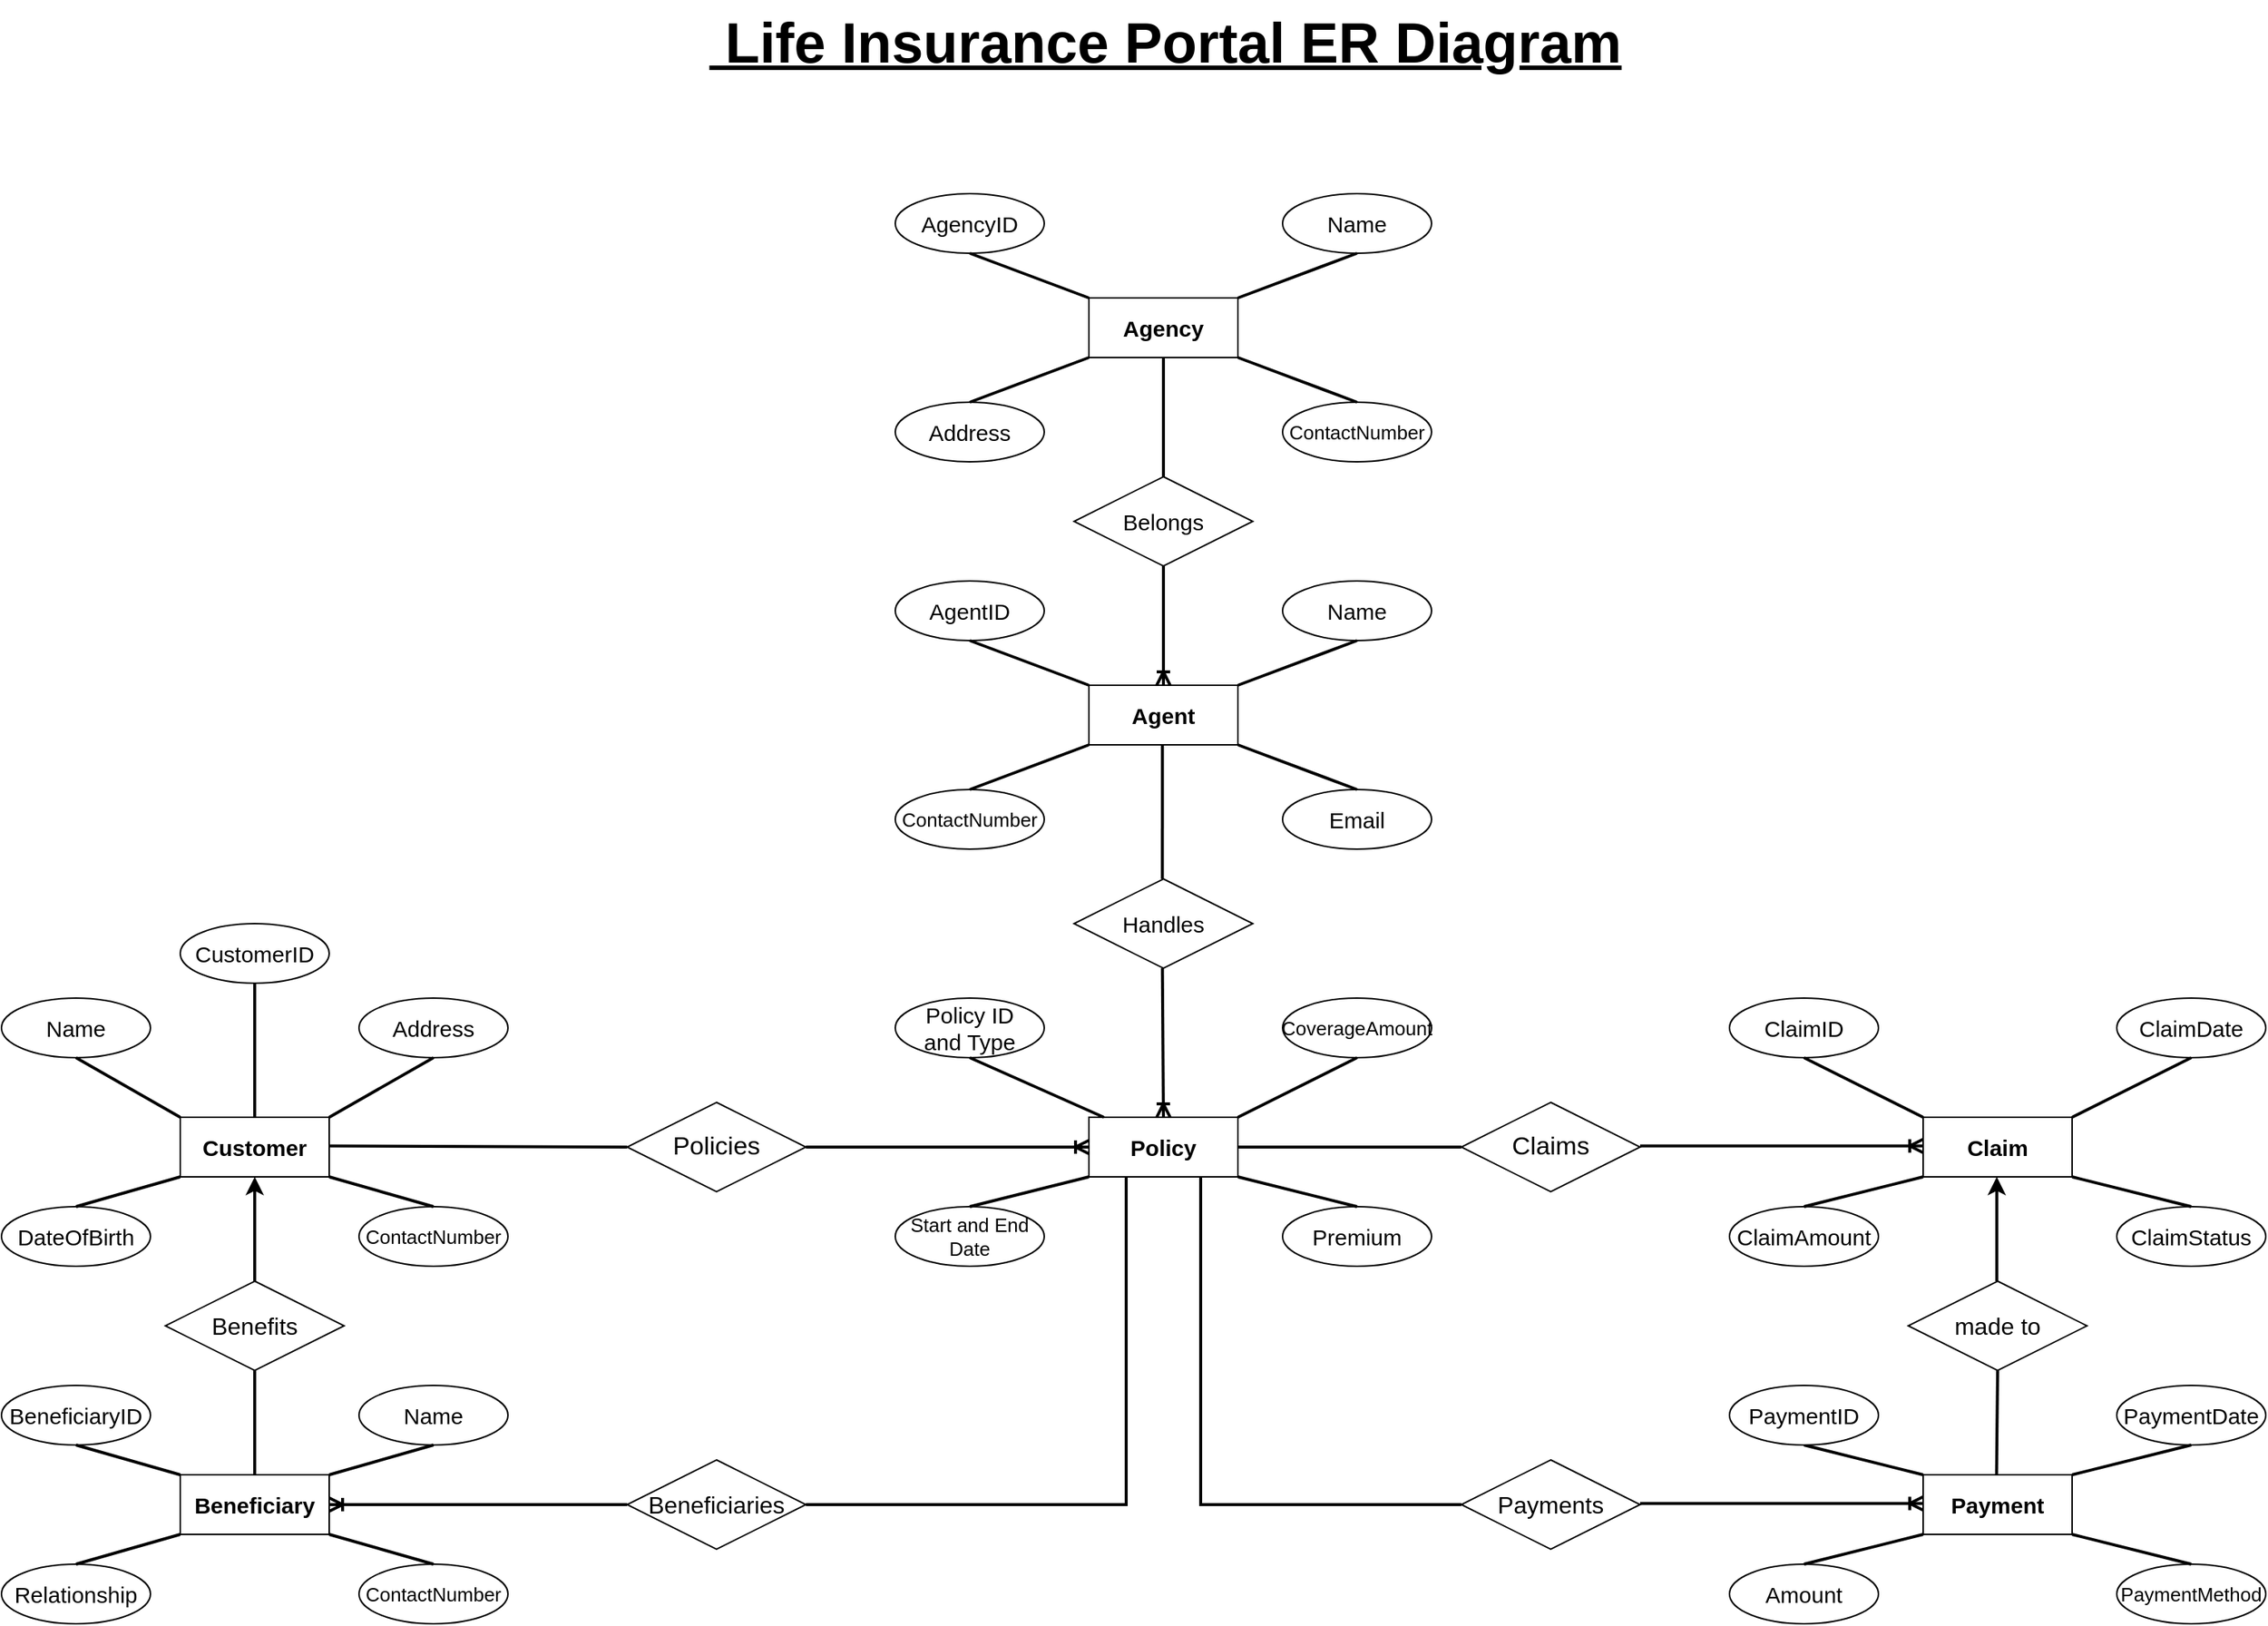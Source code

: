 <mxfile version="24.7.4">
  <diagram name="Page-1" id="i2vvhqJjZCUoiRzR79xu">
    <mxGraphModel dx="6077" dy="3779" grid="1" gridSize="10" guides="1" tooltips="1" connect="1" arrows="1" fold="1" page="1" pageScale="1" pageWidth="827" pageHeight="1169" math="0" shadow="0">
      <root>
        <mxCell id="0" />
        <mxCell id="1" parent="0" />
        <mxCell id="PzpZkbXFRJIuLRkjivUc-1" value="&lt;b&gt;&lt;font style=&quot;font-size: 15px;&quot;&gt;Customer&lt;/font&gt;&lt;/b&gt;" style="whiteSpace=wrap;html=1;align=center;" parent="1" vertex="1">
          <mxGeometry x="-20" y="120" width="100" height="40" as="geometry" />
        </mxCell>
        <mxCell id="PzpZkbXFRJIuLRkjivUc-2" value="&lt;b&gt;&lt;font style=&quot;font-size: 15px;&quot;&gt;Beneficiary&lt;/font&gt;&lt;/b&gt;" style="whiteSpace=wrap;html=1;align=center;" parent="1" vertex="1">
          <mxGeometry x="-20" y="360" width="100" height="40" as="geometry" />
        </mxCell>
        <mxCell id="PzpZkbXFRJIuLRkjivUc-3" value="&lt;b&gt;&lt;font style=&quot;font-size: 15px;&quot;&gt;Claim&lt;/font&gt;&lt;/b&gt;" style="whiteSpace=wrap;html=1;align=center;" parent="1" vertex="1">
          <mxGeometry x="1150" y="120" width="100" height="40" as="geometry" />
        </mxCell>
        <mxCell id="PzpZkbXFRJIuLRkjivUc-4" value="&lt;b&gt;&lt;font style=&quot;font-size: 15px;&quot;&gt;Payment&lt;/font&gt;&lt;/b&gt;" style="whiteSpace=wrap;html=1;align=center;" parent="1" vertex="1">
          <mxGeometry x="1150" y="360" width="100" height="40" as="geometry" />
        </mxCell>
        <mxCell id="PzpZkbXFRJIuLRkjivUc-5" value="&lt;b&gt;&lt;font style=&quot;font-size: 15px;&quot;&gt;Policy&lt;/font&gt;&lt;/b&gt;" style="whiteSpace=wrap;html=1;align=center;" parent="1" vertex="1">
          <mxGeometry x="590" y="120" width="100" height="40" as="geometry" />
        </mxCell>
        <mxCell id="PzpZkbXFRJIuLRkjivUc-12" value="&lt;font style=&quot;font-size: 15px;&quot;&gt;DateOfBirth&lt;/font&gt;" style="ellipse;whiteSpace=wrap;html=1;align=center;" parent="1" vertex="1">
          <mxGeometry x="-140" y="180" width="100" height="40" as="geometry" />
        </mxCell>
        <mxCell id="PzpZkbXFRJIuLRkjivUc-14" value="&lt;font style=&quot;font-size: 15px;&quot;&gt;Address&lt;/font&gt;" style="ellipse;whiteSpace=wrap;html=1;align=center;" parent="1" vertex="1">
          <mxGeometry x="100" y="40" width="100" height="40" as="geometry" />
        </mxCell>
        <mxCell id="PzpZkbXFRJIuLRkjivUc-15" value="&lt;font style=&quot;font-size: 15px;&quot;&gt;Name&lt;/font&gt;" style="ellipse;whiteSpace=wrap;html=1;align=center;" parent="1" vertex="1">
          <mxGeometry x="-140" y="40" width="100" height="40" as="geometry" />
        </mxCell>
        <mxCell id="PzpZkbXFRJIuLRkjivUc-16" value="&lt;font style=&quot;font-size: 15px;&quot;&gt;CustomerID&lt;/font&gt;" style="ellipse;whiteSpace=wrap;html=1;align=center;" parent="1" vertex="1">
          <mxGeometry x="-20" y="-10" width="100" height="40" as="geometry" />
        </mxCell>
        <mxCell id="PzpZkbXFRJIuLRkjivUc-17" value="&lt;font style=&quot;font-size: 13px;&quot;&gt;ContactNumber&lt;/font&gt;" style="ellipse;whiteSpace=wrap;html=1;align=center;" parent="1" vertex="1">
          <mxGeometry x="100" y="180" width="100" height="40" as="geometry" />
        </mxCell>
        <mxCell id="PzpZkbXFRJIuLRkjivUc-18" value="" style="endArrow=none;html=1;rounded=0;entryX=0.5;entryY=0;entryDx=0;entryDy=0;exitX=0.5;exitY=1;exitDx=0;exitDy=0;strokeWidth=2;" parent="1" source="PzpZkbXFRJIuLRkjivUc-16" target="PzpZkbXFRJIuLRkjivUc-1" edge="1">
          <mxGeometry relative="1" as="geometry">
            <mxPoint x="190" y="40" as="sourcePoint" />
            <mxPoint x="320" y="100" as="targetPoint" />
          </mxGeometry>
        </mxCell>
        <mxCell id="PzpZkbXFRJIuLRkjivUc-19" value="" style="endArrow=none;html=1;rounded=0;exitX=0;exitY=0;exitDx=0;exitDy=0;entryX=0.5;entryY=1;entryDx=0;entryDy=0;strokeWidth=2;" parent="1" source="PzpZkbXFRJIuLRkjivUc-1" target="PzpZkbXFRJIuLRkjivUc-15" edge="1">
          <mxGeometry relative="1" as="geometry">
            <mxPoint x="100" y="100" as="sourcePoint" />
            <mxPoint x="100" y="220" as="targetPoint" />
          </mxGeometry>
        </mxCell>
        <mxCell id="PzpZkbXFRJIuLRkjivUc-20" value="" style="endArrow=none;html=1;rounded=0;exitX=0.5;exitY=1;exitDx=0;exitDy=0;entryX=1;entryY=0;entryDx=0;entryDy=0;strokeWidth=2;" parent="1" source="PzpZkbXFRJIuLRkjivUc-14" target="PzpZkbXFRJIuLRkjivUc-1" edge="1">
          <mxGeometry relative="1" as="geometry">
            <mxPoint x="150" y="130" as="sourcePoint" />
            <mxPoint x="100" y="90" as="targetPoint" />
          </mxGeometry>
        </mxCell>
        <mxCell id="PzpZkbXFRJIuLRkjivUc-21" value="" style="endArrow=none;html=1;rounded=0;exitX=0.5;exitY=0;exitDx=0;exitDy=0;entryX=1;entryY=1;entryDx=0;entryDy=0;strokeWidth=2;" parent="1" source="PzpZkbXFRJIuLRkjivUc-17" target="PzpZkbXFRJIuLRkjivUc-1" edge="1">
          <mxGeometry relative="1" as="geometry">
            <mxPoint x="300" y="90" as="sourcePoint" />
            <mxPoint x="250" y="130" as="targetPoint" />
          </mxGeometry>
        </mxCell>
        <mxCell id="PzpZkbXFRJIuLRkjivUc-22" value="" style="endArrow=none;html=1;rounded=0;exitX=0;exitY=1;exitDx=0;exitDy=0;entryX=0.5;entryY=0;entryDx=0;entryDy=0;strokeWidth=2;" parent="1" source="PzpZkbXFRJIuLRkjivUc-1" target="PzpZkbXFRJIuLRkjivUc-12" edge="1">
          <mxGeometry relative="1" as="geometry">
            <mxPoint x="300" y="190" as="sourcePoint" />
            <mxPoint x="250" y="170" as="targetPoint" />
          </mxGeometry>
        </mxCell>
        <mxCell id="PzpZkbXFRJIuLRkjivUc-23" value="&lt;font style=&quot;font-size: 15px;&quot;&gt;Policy ID&lt;/font&gt;&lt;div&gt;&lt;font style=&quot;font-size: 15px;&quot;&gt;and Type&lt;/font&gt;&lt;/div&gt;" style="ellipse;whiteSpace=wrap;html=1;align=center;" parent="1" vertex="1">
          <mxGeometry x="460" y="40" width="100" height="40" as="geometry" />
        </mxCell>
        <mxCell id="PzpZkbXFRJIuLRkjivUc-24" value="&lt;font style=&quot;font-size: 13px;&quot;&gt;Start and End Date&lt;/font&gt;" style="ellipse;whiteSpace=wrap;html=1;align=center;" parent="1" vertex="1">
          <mxGeometry x="460" y="180" width="100" height="40" as="geometry" />
        </mxCell>
        <mxCell id="PzpZkbXFRJIuLRkjivUc-26" value="&lt;font style=&quot;font-size: 15px;&quot;&gt;Premium&lt;/font&gt;" style="ellipse;whiteSpace=wrap;html=1;align=center;" parent="1" vertex="1">
          <mxGeometry x="720" y="180" width="100" height="40" as="geometry" />
        </mxCell>
        <mxCell id="PzpZkbXFRJIuLRkjivUc-27" value="&lt;font style=&quot;font-size: 13px;&quot;&gt;CoverageAmount&lt;/font&gt;" style="ellipse;whiteSpace=wrap;html=1;align=center;" parent="1" vertex="1">
          <mxGeometry x="720" y="40" width="100" height="40" as="geometry" />
        </mxCell>
        <mxCell id="PzpZkbXFRJIuLRkjivUc-29" value="" style="endArrow=none;html=1;rounded=0;exitX=0.5;exitY=1;exitDx=0;exitDy=0;entryX=1;entryY=0;entryDx=0;entryDy=0;strokeWidth=2;" parent="1" source="PzpZkbXFRJIuLRkjivUc-27" target="PzpZkbXFRJIuLRkjivUc-5" edge="1">
          <mxGeometry relative="1" as="geometry">
            <mxPoint x="750" y="80" as="sourcePoint" />
            <mxPoint x="700" y="120" as="targetPoint" />
          </mxGeometry>
        </mxCell>
        <mxCell id="PzpZkbXFRJIuLRkjivUc-30" value="" style="endArrow=none;html=1;rounded=0;exitX=0;exitY=0;exitDx=0;exitDy=0;entryX=0.5;entryY=1;entryDx=0;entryDy=0;strokeWidth=2;" parent="1" target="PzpZkbXFRJIuLRkjivUc-23" edge="1">
          <mxGeometry relative="1" as="geometry">
            <mxPoint x="600" y="120" as="sourcePoint" />
            <mxPoint x="550" y="80" as="targetPoint" />
          </mxGeometry>
        </mxCell>
        <mxCell id="PzpZkbXFRJIuLRkjivUc-31" value="" style="endArrow=none;html=1;rounded=0;exitX=0.5;exitY=0;exitDx=0;exitDy=0;entryX=1;entryY=1;entryDx=0;entryDy=0;strokeWidth=2;" parent="1" source="PzpZkbXFRJIuLRkjivUc-26" target="PzpZkbXFRJIuLRkjivUc-5" edge="1">
          <mxGeometry relative="1" as="geometry">
            <mxPoint x="750" y="180" as="sourcePoint" />
            <mxPoint x="700" y="160" as="targetPoint" />
          </mxGeometry>
        </mxCell>
        <mxCell id="PzpZkbXFRJIuLRkjivUc-32" value="" style="endArrow=none;html=1;rounded=0;exitX=0;exitY=1;exitDx=0;exitDy=0;entryX=0.5;entryY=0;entryDx=0;entryDy=0;strokeWidth=2;" parent="1" source="PzpZkbXFRJIuLRkjivUc-5" target="PzpZkbXFRJIuLRkjivUc-24" edge="1">
          <mxGeometry relative="1" as="geometry">
            <mxPoint x="460" y="160" as="sourcePoint" />
            <mxPoint x="410" y="180" as="targetPoint" />
          </mxGeometry>
        </mxCell>
        <mxCell id="PzpZkbXFRJIuLRkjivUc-33" value="&lt;font style=&quot;font-size: 13px;&quot;&gt;ContactNumber&lt;/font&gt;" style="ellipse;whiteSpace=wrap;html=1;align=center;" parent="1" vertex="1">
          <mxGeometry x="100" y="420" width="100" height="40" as="geometry" />
        </mxCell>
        <mxCell id="PzpZkbXFRJIuLRkjivUc-34" value="&lt;font style=&quot;font-size: 15px;&quot;&gt;Relationship&lt;/font&gt;" style="ellipse;whiteSpace=wrap;html=1;align=center;" parent="1" vertex="1">
          <mxGeometry x="-140" y="420" width="100" height="40" as="geometry" />
        </mxCell>
        <mxCell id="PzpZkbXFRJIuLRkjivUc-35" value="&lt;font style=&quot;font-size: 15px;&quot;&gt;Name&lt;/font&gt;" style="ellipse;whiteSpace=wrap;html=1;align=center;" parent="1" vertex="1">
          <mxGeometry x="100" y="300" width="100" height="40" as="geometry" />
        </mxCell>
        <mxCell id="PzpZkbXFRJIuLRkjivUc-36" value="&lt;font style=&quot;font-size: 15px;&quot;&gt;BeneficiaryID&lt;/font&gt;" style="ellipse;whiteSpace=wrap;html=1;align=center;" parent="1" vertex="1">
          <mxGeometry x="-140" y="300" width="100" height="40" as="geometry" />
        </mxCell>
        <mxCell id="PzpZkbXFRJIuLRkjivUc-39" value="" style="endArrow=none;html=1;rounded=0;exitX=0.5;exitY=0;exitDx=0;exitDy=0;entryX=1;entryY=1;entryDx=0;entryDy=0;strokeWidth=2;" parent="1" source="PzpZkbXFRJIuLRkjivUc-33" target="PzpZkbXFRJIuLRkjivUc-2" edge="1">
          <mxGeometry relative="1" as="geometry">
            <mxPoint x="330" y="380" as="sourcePoint" />
            <mxPoint x="490" y="380" as="targetPoint" />
          </mxGeometry>
        </mxCell>
        <mxCell id="PzpZkbXFRJIuLRkjivUc-40" value="" style="endArrow=none;html=1;rounded=0;exitX=0;exitY=0;exitDx=0;exitDy=0;entryX=0.5;entryY=1;entryDx=0;entryDy=0;strokeWidth=2;" parent="1" source="PzpZkbXFRJIuLRkjivUc-2" target="PzpZkbXFRJIuLRkjivUc-36" edge="1">
          <mxGeometry relative="1" as="geometry">
            <mxPoint x="140" y="360" as="sourcePoint" />
            <mxPoint x="90" y="340" as="targetPoint" />
          </mxGeometry>
        </mxCell>
        <mxCell id="PzpZkbXFRJIuLRkjivUc-41" value="" style="endArrow=none;html=1;rounded=0;exitX=0.5;exitY=0;exitDx=0;exitDy=0;entryX=0;entryY=1;entryDx=0;entryDy=0;strokeWidth=2;" parent="1" source="PzpZkbXFRJIuLRkjivUc-34" target="PzpZkbXFRJIuLRkjivUc-2" edge="1">
          <mxGeometry relative="1" as="geometry">
            <mxPoint x="150" y="370" as="sourcePoint" />
            <mxPoint x="100" y="350" as="targetPoint" />
          </mxGeometry>
        </mxCell>
        <mxCell id="PzpZkbXFRJIuLRkjivUc-44" value="&lt;font style=&quot;font-size: 15px;&quot;&gt;PaymentDate&lt;/font&gt;" style="ellipse;whiteSpace=wrap;html=1;align=center;" parent="1" vertex="1">
          <mxGeometry x="1280" y="300" width="100" height="40" as="geometry" />
        </mxCell>
        <mxCell id="PzpZkbXFRJIuLRkjivUc-45" value="&lt;font style=&quot;font-size: 13px;&quot;&gt;PaymentMethod&lt;/font&gt;" style="ellipse;whiteSpace=wrap;html=1;align=center;" parent="1" vertex="1">
          <mxGeometry x="1280" y="420" width="100" height="40" as="geometry" />
        </mxCell>
        <mxCell id="PzpZkbXFRJIuLRkjivUc-46" value="&lt;font style=&quot;font-size: 15px;&quot;&gt;Amount&lt;/font&gt;" style="ellipse;whiteSpace=wrap;html=1;align=center;" parent="1" vertex="1">
          <mxGeometry x="1020" y="420" width="100" height="40" as="geometry" />
        </mxCell>
        <mxCell id="PzpZkbXFRJIuLRkjivUc-48" value="" style="endArrow=none;html=1;rounded=0;exitX=0.5;exitY=0;exitDx=0;exitDy=0;entryX=0.5;entryY=1;entryDx=0;entryDy=0;strokeWidth=2;" parent="1" target="PzpZkbXFRJIuLRkjivUc-43" edge="1">
          <mxGeometry relative="1" as="geometry">
            <mxPoint x="1150" y="360" as="sourcePoint" />
            <mxPoint x="1100" y="340" as="targetPoint" />
          </mxGeometry>
        </mxCell>
        <mxCell id="PzpZkbXFRJIuLRkjivUc-49" value="" style="endArrow=none;html=1;rounded=0;exitX=0.5;exitY=1;exitDx=0;exitDy=0;entryX=1;entryY=0;entryDx=0;entryDy=0;strokeWidth=2;" parent="1" source="PzpZkbXFRJIuLRkjivUc-44" target="PzpZkbXFRJIuLRkjivUc-4" edge="1">
          <mxGeometry relative="1" as="geometry">
            <mxPoint x="1050" y="340" as="sourcePoint" />
            <mxPoint x="1000" y="360" as="targetPoint" />
          </mxGeometry>
        </mxCell>
        <mxCell id="PzpZkbXFRJIuLRkjivUc-50" value="" style="endArrow=none;html=1;rounded=0;exitX=0.5;exitY=0;exitDx=0;exitDy=0;entryX=0;entryY=1;entryDx=0;entryDy=0;strokeWidth=2;" parent="1" source="PzpZkbXFRJIuLRkjivUc-46" edge="1">
          <mxGeometry relative="1" as="geometry">
            <mxPoint x="1100" y="420" as="sourcePoint" />
            <mxPoint x="1150" y="400" as="targetPoint" />
          </mxGeometry>
        </mxCell>
        <mxCell id="PzpZkbXFRJIuLRkjivUc-51" value="" style="endArrow=none;html=1;rounded=0;exitX=0.5;exitY=0;exitDx=0;exitDy=0;entryX=1;entryY=1;entryDx=0;entryDy=0;strokeWidth=2;" parent="1" source="PzpZkbXFRJIuLRkjivUc-45" target="PzpZkbXFRJIuLRkjivUc-4" edge="1">
          <mxGeometry relative="1" as="geometry">
            <mxPoint x="1040" y="420" as="sourcePoint" />
            <mxPoint x="990" y="400" as="targetPoint" />
          </mxGeometry>
        </mxCell>
        <mxCell id="PzpZkbXFRJIuLRkjivUc-52" value="&lt;font style=&quot;font-size: 15px;&quot;&gt;ClaimStatus&lt;/font&gt;" style="ellipse;whiteSpace=wrap;html=1;align=center;" parent="1" vertex="1">
          <mxGeometry x="1280" y="180" width="100" height="40" as="geometry" />
        </mxCell>
        <mxCell id="PzpZkbXFRJIuLRkjivUc-53" value="&lt;font style=&quot;font-size: 15px;&quot;&gt;ClaimDate&lt;/font&gt;" style="ellipse;whiteSpace=wrap;html=1;align=center;" parent="1" vertex="1">
          <mxGeometry x="1280" y="40" width="100" height="40" as="geometry" />
        </mxCell>
        <mxCell id="PzpZkbXFRJIuLRkjivUc-54" value="&lt;font style=&quot;font-size: 15px;&quot;&gt;ClaimID&lt;/font&gt;" style="ellipse;whiteSpace=wrap;html=1;align=center;" parent="1" vertex="1">
          <mxGeometry x="1020" y="40" width="100" height="40" as="geometry" />
        </mxCell>
        <mxCell id="PzpZkbXFRJIuLRkjivUc-55" value="&lt;font style=&quot;font-size: 15px;&quot;&gt;ClaimAmount&lt;/font&gt;" style="ellipse;whiteSpace=wrap;html=1;align=center;" parent="1" vertex="1">
          <mxGeometry x="1020" y="180" width="100" height="40" as="geometry" />
        </mxCell>
        <mxCell id="PzpZkbXFRJIuLRkjivUc-56" value="" style="endArrow=none;html=1;rounded=0;exitX=0.5;exitY=1;exitDx=0;exitDy=0;entryX=0;entryY=0;entryDx=0;entryDy=0;strokeWidth=2;" parent="1" source="PzpZkbXFRJIuLRkjivUc-54" target="PzpZkbXFRJIuLRkjivUc-3" edge="1">
          <mxGeometry relative="1" as="geometry">
            <mxPoint x="580" y="250" as="sourcePoint" />
            <mxPoint x="740" y="250" as="targetPoint" />
          </mxGeometry>
        </mxCell>
        <mxCell id="PzpZkbXFRJIuLRkjivUc-57" value="" style="endArrow=none;html=1;rounded=0;exitX=1;exitY=1;exitDx=0;exitDy=0;entryX=0.5;entryY=0;entryDx=0;entryDy=0;strokeWidth=2;" parent="1" source="PzpZkbXFRJIuLRkjivUc-3" target="PzpZkbXFRJIuLRkjivUc-52" edge="1">
          <mxGeometry relative="1" as="geometry">
            <mxPoint x="929.41" y="160" as="sourcePoint" />
            <mxPoint x="929.41" y="210" as="targetPoint" />
          </mxGeometry>
        </mxCell>
        <mxCell id="PzpZkbXFRJIuLRkjivUc-59" value="" style="endArrow=none;html=1;rounded=0;exitX=0;exitY=1;exitDx=0;exitDy=0;entryX=0.5;entryY=0;entryDx=0;entryDy=0;strokeWidth=2;" parent="1" source="PzpZkbXFRJIuLRkjivUc-3" target="PzpZkbXFRJIuLRkjivUc-55" edge="1">
          <mxGeometry relative="1" as="geometry">
            <mxPoint x="880" y="178.82" as="sourcePoint" />
            <mxPoint x="820" y="160" as="targetPoint" />
          </mxGeometry>
        </mxCell>
        <mxCell id="PzpZkbXFRJIuLRkjivUc-61" value="" style="endArrow=none;html=1;rounded=0;exitX=1;exitY=0;exitDx=0;exitDy=0;entryX=0.5;entryY=1;entryDx=0;entryDy=0;strokeWidth=2;" parent="1" source="PzpZkbXFRJIuLRkjivUc-3" target="PzpZkbXFRJIuLRkjivUc-53" edge="1">
          <mxGeometry relative="1" as="geometry">
            <mxPoint x="840" y="90" as="sourcePoint" />
            <mxPoint x="890" y="130" as="targetPoint" />
          </mxGeometry>
        </mxCell>
        <mxCell id="PzpZkbXFRJIuLRkjivUc-43" value="&lt;font style=&quot;font-size: 15px;&quot;&gt;PaymentID&lt;/font&gt;" style="ellipse;whiteSpace=wrap;html=1;align=center;" parent="1" vertex="1">
          <mxGeometry x="1020" y="300" width="100" height="40" as="geometry" />
        </mxCell>
        <mxCell id="paCQI4WSBI5UCTUzfNTr-1" value="&lt;font style=&quot;font-size: 17px;&quot;&gt;Policies&lt;/font&gt;" style="shape=rhombus;perimeter=rhombusPerimeter;whiteSpace=wrap;html=1;align=center;" parent="1" vertex="1">
          <mxGeometry x="280" y="110" width="120" height="60" as="geometry" />
        </mxCell>
        <mxCell id="paCQI4WSBI5UCTUzfNTr-2" value="&lt;font style=&quot;font-size: 16px;&quot;&gt;Beneficiaries&lt;/font&gt;" style="shape=rhombus;perimeter=rhombusPerimeter;whiteSpace=wrap;html=1;align=center;" parent="1" vertex="1">
          <mxGeometry x="280" y="350" width="120" height="60" as="geometry" />
        </mxCell>
        <mxCell id="paCQI4WSBI5UCTUzfNTr-3" value="&lt;font style=&quot;font-size: 17px;&quot;&gt;Claims&lt;/font&gt;" style="shape=rhombus;perimeter=rhombusPerimeter;whiteSpace=wrap;html=1;align=center;" parent="1" vertex="1">
          <mxGeometry x="840" y="110" width="120" height="60" as="geometry" />
        </mxCell>
        <mxCell id="paCQI4WSBI5UCTUzfNTr-4" value="&lt;font style=&quot;font-size: 16px;&quot;&gt;Payments&lt;/font&gt;" style="shape=rhombus;perimeter=rhombusPerimeter;whiteSpace=wrap;html=1;align=center;" parent="1" vertex="1">
          <mxGeometry x="840" y="350" width="120" height="60" as="geometry" />
        </mxCell>
        <mxCell id="UJ-ozXt2P8fQ9vtdZRnm-1" value="" style="endArrow=none;html=1;rounded=0;exitX=1;exitY=0;exitDx=0;exitDy=0;entryX=0.5;entryY=1;entryDx=0;entryDy=0;strokeWidth=2;" parent="1" source="PzpZkbXFRJIuLRkjivUc-2" target="PzpZkbXFRJIuLRkjivUc-35" edge="1">
          <mxGeometry relative="1" as="geometry">
            <mxPoint x="-10" y="370" as="sourcePoint" />
            <mxPoint x="-80" y="350" as="targetPoint" />
          </mxGeometry>
        </mxCell>
        <mxCell id="UJ-ozXt2P8fQ9vtdZRnm-2" value="" style="edgeStyle=entityRelationEdgeStyle;fontSize=12;html=1;endArrow=ERoneToMany;rounded=0;exitX=1;exitY=0.5;exitDx=0;exitDy=0;entryX=0;entryY=0.5;entryDx=0;entryDy=0;strokeWidth=2;" parent="1" source="paCQI4WSBI5UCTUzfNTr-1" target="PzpZkbXFRJIuLRkjivUc-5" edge="1">
          <mxGeometry width="100" height="100" relative="1" as="geometry">
            <mxPoint x="460" y="310" as="sourcePoint" />
            <mxPoint x="560" y="210" as="targetPoint" />
          </mxGeometry>
        </mxCell>
        <mxCell id="UJ-ozXt2P8fQ9vtdZRnm-3" value="" style="edgeStyle=entityRelationEdgeStyle;fontSize=12;html=1;endArrow=ERoneToMany;rounded=0;exitX=0;exitY=0.5;exitDx=0;exitDy=0;entryX=1;entryY=0.5;entryDx=0;entryDy=0;strokeWidth=2;" parent="1" source="paCQI4WSBI5UCTUzfNTr-2" target="PzpZkbXFRJIuLRkjivUc-2" edge="1">
          <mxGeometry width="100" height="100" relative="1" as="geometry">
            <mxPoint x="240" y="490" as="sourcePoint" />
            <mxPoint x="430" y="490" as="targetPoint" />
          </mxGeometry>
        </mxCell>
        <mxCell id="UJ-ozXt2P8fQ9vtdZRnm-4" value="" style="edgeStyle=entityRelationEdgeStyle;fontSize=12;html=1;endArrow=ERoneToMany;rounded=0;exitX=1;exitY=0.5;exitDx=0;exitDy=0;entryX=0;entryY=0.5;entryDx=0;entryDy=0;strokeWidth=2;" parent="1" edge="1">
          <mxGeometry width="100" height="100" relative="1" as="geometry">
            <mxPoint x="960" y="379.29" as="sourcePoint" />
            <mxPoint x="1150" y="379.29" as="targetPoint" />
          </mxGeometry>
        </mxCell>
        <mxCell id="UJ-ozXt2P8fQ9vtdZRnm-5" value="" style="edgeStyle=entityRelationEdgeStyle;fontSize=12;html=1;endArrow=ERoneToMany;rounded=0;exitX=1;exitY=0.5;exitDx=0;exitDy=0;entryX=0;entryY=0.5;entryDx=0;entryDy=0;strokeWidth=2;" parent="1" edge="1">
          <mxGeometry width="100" height="100" relative="1" as="geometry">
            <mxPoint x="960" y="139.29" as="sourcePoint" />
            <mxPoint x="1150" y="139.29" as="targetPoint" />
          </mxGeometry>
        </mxCell>
        <mxCell id="UJ-ozXt2P8fQ9vtdZRnm-6" value="" style="endArrow=none;html=1;rounded=0;entryX=0;entryY=0.5;entryDx=0;entryDy=0;strokeWidth=2;" parent="1" target="paCQI4WSBI5UCTUzfNTr-1" edge="1">
          <mxGeometry relative="1" as="geometry">
            <mxPoint x="80" y="139.29" as="sourcePoint" />
            <mxPoint x="240" y="139.29" as="targetPoint" />
          </mxGeometry>
        </mxCell>
        <mxCell id="UJ-ozXt2P8fQ9vtdZRnm-7" value="" style="endArrow=none;html=1;rounded=0;entryX=0;entryY=0.5;entryDx=0;entryDy=0;strokeWidth=2;" parent="1" target="paCQI4WSBI5UCTUzfNTr-3" edge="1">
          <mxGeometry relative="1" as="geometry">
            <mxPoint x="690" y="140" as="sourcePoint" />
            <mxPoint x="880" y="140" as="targetPoint" />
          </mxGeometry>
        </mxCell>
        <mxCell id="UJ-ozXt2P8fQ9vtdZRnm-9" value="" style="endArrow=none;html=1;rounded=0;exitX=0.5;exitY=1;exitDx=0;exitDy=0;entryX=0.5;entryY=0;entryDx=0;entryDy=0;strokeWidth=2;" parent="1" source="UJ-ozXt2P8fQ9vtdZRnm-15" edge="1">
          <mxGeometry relative="1" as="geometry">
            <mxPoint x="1199.29" y="160" as="sourcePoint" />
            <mxPoint x="1199.29" y="360" as="targetPoint" />
          </mxGeometry>
        </mxCell>
        <mxCell id="UJ-ozXt2P8fQ9vtdZRnm-10" value="" style="endArrow=none;html=1;rounded=0;exitX=1;exitY=0.5;exitDx=0;exitDy=0;entryX=0.25;entryY=1;entryDx=0;entryDy=0;strokeWidth=2;" parent="1" source="paCQI4WSBI5UCTUzfNTr-2" target="PzpZkbXFRJIuLRkjivUc-5" edge="1">
          <mxGeometry relative="1" as="geometry">
            <mxPoint x="550" y="250" as="sourcePoint" />
            <mxPoint x="710" y="250" as="targetPoint" />
            <Array as="points">
              <mxPoint x="615" y="380" />
            </Array>
          </mxGeometry>
        </mxCell>
        <mxCell id="UJ-ozXt2P8fQ9vtdZRnm-11" value="" style="endArrow=none;html=1;rounded=0;exitX=0;exitY=0.5;exitDx=0;exitDy=0;entryX=0.75;entryY=1;entryDx=0;entryDy=0;strokeWidth=2;" parent="1" source="paCQI4WSBI5UCTUzfNTr-4" target="PzpZkbXFRJIuLRkjivUc-5" edge="1">
          <mxGeometry relative="1" as="geometry">
            <mxPoint x="440" y="410" as="sourcePoint" />
            <mxPoint x="655" y="190" as="targetPoint" />
            <Array as="points">
              <mxPoint x="665" y="380" />
            </Array>
          </mxGeometry>
        </mxCell>
        <mxCell id="UJ-ozXt2P8fQ9vtdZRnm-12" value="&lt;font style=&quot;font-size: 16px;&quot;&gt;Benefits&lt;/font&gt;" style="shape=rhombus;perimeter=rhombusPerimeter;whiteSpace=wrap;html=1;align=center;" parent="1" vertex="1">
          <mxGeometry x="-30" y="230" width="120" height="60" as="geometry" />
        </mxCell>
        <mxCell id="UJ-ozXt2P8fQ9vtdZRnm-13" value="" style="endArrow=classic;html=1;rounded=0;entryX=0.5;entryY=1;entryDx=0;entryDy=0;exitX=0.5;exitY=0;exitDx=0;exitDy=0;strokeWidth=2;" parent="1" source="UJ-ozXt2P8fQ9vtdZRnm-12" target="PzpZkbXFRJIuLRkjivUc-1" edge="1">
          <mxGeometry width="50" height="50" relative="1" as="geometry">
            <mxPoint x="370" y="330" as="sourcePoint" />
            <mxPoint x="420" y="280" as="targetPoint" />
          </mxGeometry>
        </mxCell>
        <mxCell id="UJ-ozXt2P8fQ9vtdZRnm-14" value="" style="endArrow=none;html=1;rounded=0;entryX=0.5;entryY=1;entryDx=0;entryDy=0;exitX=0.5;exitY=0;exitDx=0;exitDy=0;strokeWidth=2;" parent="1" source="PzpZkbXFRJIuLRkjivUc-2" target="UJ-ozXt2P8fQ9vtdZRnm-12" edge="1">
          <mxGeometry relative="1" as="geometry">
            <mxPoint x="320" y="310" as="sourcePoint" />
            <mxPoint x="480" y="310" as="targetPoint" />
          </mxGeometry>
        </mxCell>
        <mxCell id="UJ-ozXt2P8fQ9vtdZRnm-15" value="&lt;span style=&quot;font-size: 16px;&quot;&gt;made to&lt;/span&gt;" style="shape=rhombus;perimeter=rhombusPerimeter;whiteSpace=wrap;html=1;align=center;" parent="1" vertex="1">
          <mxGeometry x="1140" y="230" width="120" height="60" as="geometry" />
        </mxCell>
        <mxCell id="UJ-ozXt2P8fQ9vtdZRnm-17" value="" style="endArrow=classic;html=1;rounded=0;entryX=0.5;entryY=1;entryDx=0;entryDy=0;exitX=0.5;exitY=0;exitDx=0;exitDy=0;strokeWidth=2;" parent="1" edge="1">
          <mxGeometry width="50" height="50" relative="1" as="geometry">
            <mxPoint x="1199.44" y="230" as="sourcePoint" />
            <mxPoint x="1199.44" y="160" as="targetPoint" />
          </mxGeometry>
        </mxCell>
        <mxCell id="UJ-ozXt2P8fQ9vtdZRnm-18" value="&lt;font style=&quot;font-size: 15px;&quot;&gt;&lt;b&gt;Agency&lt;/b&gt;&lt;/font&gt;" style="whiteSpace=wrap;html=1;align=center;" parent="1" vertex="1">
          <mxGeometry x="590" y="-430" width="100" height="40" as="geometry" />
        </mxCell>
        <mxCell id="UJ-ozXt2P8fQ9vtdZRnm-21" value="&lt;font style=&quot;font-size: 15px;&quot;&gt;Name&lt;/font&gt;" style="ellipse;whiteSpace=wrap;html=1;align=center;" parent="1" vertex="1">
          <mxGeometry x="720" y="-500" width="100" height="40" as="geometry" />
        </mxCell>
        <mxCell id="UJ-ozXt2P8fQ9vtdZRnm-22" value="&lt;font style=&quot;font-size: 15px;&quot;&gt;AgencyID&lt;/font&gt;" style="ellipse;whiteSpace=wrap;html=1;align=center;" parent="1" vertex="1">
          <mxGeometry x="460" y="-500" width="100" height="40" as="geometry" />
        </mxCell>
        <mxCell id="UJ-ozXt2P8fQ9vtdZRnm-23" value="&lt;font style=&quot;font-size: 15px;&quot;&gt;Address&lt;/font&gt;" style="ellipse;whiteSpace=wrap;html=1;align=center;" parent="1" vertex="1">
          <mxGeometry x="460" y="-360" width="100" height="40" as="geometry" />
        </mxCell>
        <mxCell id="UJ-ozXt2P8fQ9vtdZRnm-24" value="&lt;font style=&quot;font-size: 13px;&quot;&gt;ContactNumber&lt;/font&gt;" style="ellipse;whiteSpace=wrap;html=1;align=center;" parent="1" vertex="1">
          <mxGeometry x="720" y="-360" width="100" height="40" as="geometry" />
        </mxCell>
        <mxCell id="UJ-ozXt2P8fQ9vtdZRnm-25" value="&lt;span style=&quot;font-size: 15px;&quot;&gt;&lt;b&gt;Agent&lt;/b&gt;&lt;/span&gt;" style="whiteSpace=wrap;html=1;align=center;" parent="1" vertex="1">
          <mxGeometry x="590" y="-170" width="100" height="40" as="geometry" />
        </mxCell>
        <mxCell id="UJ-ozXt2P8fQ9vtdZRnm-26" value="&lt;font style=&quot;font-size: 15px;&quot;&gt;Name&lt;/font&gt;" style="ellipse;whiteSpace=wrap;html=1;align=center;" parent="1" vertex="1">
          <mxGeometry x="720" y="-240" width="100" height="40" as="geometry" />
        </mxCell>
        <mxCell id="UJ-ozXt2P8fQ9vtdZRnm-27" value="&lt;font style=&quot;font-size: 15px;&quot;&gt;AgentID&lt;/font&gt;" style="ellipse;whiteSpace=wrap;html=1;align=center;" parent="1" vertex="1">
          <mxGeometry x="460" y="-240" width="100" height="40" as="geometry" />
        </mxCell>
        <mxCell id="UJ-ozXt2P8fQ9vtdZRnm-28" value="&lt;font style=&quot;font-size: 13px;&quot;&gt;ContactNumber&lt;/font&gt;" style="ellipse;whiteSpace=wrap;html=1;align=center;" parent="1" vertex="1">
          <mxGeometry x="460" y="-100" width="100" height="40" as="geometry" />
        </mxCell>
        <mxCell id="UJ-ozXt2P8fQ9vtdZRnm-29" value="&lt;font style=&quot;font-size: 15px;&quot;&gt;Email&lt;/font&gt;" style="ellipse;whiteSpace=wrap;html=1;align=center;" parent="1" vertex="1">
          <mxGeometry x="720" y="-100" width="100" height="40" as="geometry" />
        </mxCell>
        <mxCell id="UJ-ozXt2P8fQ9vtdZRnm-30" value="&lt;font style=&quot;font-size: 15px;&quot;&gt;Belongs&lt;/font&gt;" style="shape=rhombus;perimeter=rhombusPerimeter;whiteSpace=wrap;html=1;align=center;" parent="1" vertex="1">
          <mxGeometry x="580" y="-310" width="120" height="60" as="geometry" />
        </mxCell>
        <mxCell id="UJ-ozXt2P8fQ9vtdZRnm-31" value="&lt;font style=&quot;font-size: 15px;&quot;&gt;Handles&lt;/font&gt;" style="shape=rhombus;perimeter=rhombusPerimeter;whiteSpace=wrap;html=1;align=center;" parent="1" vertex="1">
          <mxGeometry x="580" y="-40" width="120" height="60" as="geometry" />
        </mxCell>
        <mxCell id="UJ-ozXt2P8fQ9vtdZRnm-32" value="" style="endArrow=none;html=1;rounded=0;exitX=0.5;exitY=1;exitDx=0;exitDy=0;entryX=0.5;entryY=0;entryDx=0;entryDy=0;strokeWidth=2;" parent="1" source="UJ-ozXt2P8fQ9vtdZRnm-18" target="UJ-ozXt2P8fQ9vtdZRnm-30" edge="1">
          <mxGeometry relative="1" as="geometry">
            <mxPoint x="580" y="-150" as="sourcePoint" />
            <mxPoint x="740" y="-150" as="targetPoint" />
          </mxGeometry>
        </mxCell>
        <mxCell id="UJ-ozXt2P8fQ9vtdZRnm-34" value="" style="fontSize=12;html=1;endArrow=ERoneToMany;rounded=0;exitX=0.5;exitY=1;exitDx=0;exitDy=0;entryX=0.5;entryY=0;entryDx=0;entryDy=0;strokeWidth=2;" parent="1" source="UJ-ozXt2P8fQ9vtdZRnm-30" target="UJ-ozXt2P8fQ9vtdZRnm-25" edge="1">
          <mxGeometry width="100" height="100" relative="1" as="geometry">
            <mxPoint x="975" y="-200" as="sourcePoint" />
            <mxPoint x="1165" y="-200" as="targetPoint" />
          </mxGeometry>
        </mxCell>
        <mxCell id="UJ-ozXt2P8fQ9vtdZRnm-35" value="" style="endArrow=none;html=1;rounded=0;exitX=0.5;exitY=1;exitDx=0;exitDy=0;entryX=0.494;entryY=0;entryDx=0;entryDy=0;entryPerimeter=0;strokeWidth=2;" parent="1" target="UJ-ozXt2P8fQ9vtdZRnm-31" edge="1">
          <mxGeometry relative="1" as="geometry">
            <mxPoint x="639.33" y="-130" as="sourcePoint" />
            <mxPoint x="639.33" y="-50" as="targetPoint" />
          </mxGeometry>
        </mxCell>
        <mxCell id="UJ-ozXt2P8fQ9vtdZRnm-36" value="" style="fontSize=12;html=1;endArrow=ERoneToMany;rounded=0;exitX=0.5;exitY=1;exitDx=0;exitDy=0;entryX=0.5;entryY=0;entryDx=0;entryDy=0;strokeWidth=2;" parent="1" target="PzpZkbXFRJIuLRkjivUc-5" edge="1">
          <mxGeometry width="100" height="100" relative="1" as="geometry">
            <mxPoint x="639.33" y="20" as="sourcePoint" />
            <mxPoint x="639.33" y="100" as="targetPoint" />
          </mxGeometry>
        </mxCell>
        <mxCell id="UJ-ozXt2P8fQ9vtdZRnm-37" value="" style="endArrow=none;html=1;rounded=0;entryX=0.5;entryY=1;entryDx=0;entryDy=0;exitX=1;exitY=0;exitDx=0;exitDy=0;strokeWidth=2;" parent="1" source="UJ-ozXt2P8fQ9vtdZRnm-18" target="UJ-ozXt2P8fQ9vtdZRnm-21" edge="1">
          <mxGeometry relative="1" as="geometry">
            <mxPoint x="520" y="-80" as="sourcePoint" />
            <mxPoint x="680" y="-80" as="targetPoint" />
          </mxGeometry>
        </mxCell>
        <mxCell id="UJ-ozXt2P8fQ9vtdZRnm-38" value="" style="endArrow=none;html=1;rounded=0;entryX=0.5;entryY=1;entryDx=0;entryDy=0;exitX=1;exitY=0;exitDx=0;exitDy=0;strokeWidth=2;" parent="1" edge="1">
          <mxGeometry relative="1" as="geometry">
            <mxPoint x="690" y="-170" as="sourcePoint" />
            <mxPoint x="770" y="-200" as="targetPoint" />
          </mxGeometry>
        </mxCell>
        <mxCell id="UJ-ozXt2P8fQ9vtdZRnm-39" value="" style="endArrow=none;html=1;rounded=0;entryX=0.5;entryY=0;entryDx=0;entryDy=0;strokeWidth=2;" parent="1" target="UJ-ozXt2P8fQ9vtdZRnm-24" edge="1">
          <mxGeometry relative="1" as="geometry">
            <mxPoint x="690" y="-390" as="sourcePoint" />
            <mxPoint x="790" y="-440" as="targetPoint" />
          </mxGeometry>
        </mxCell>
        <mxCell id="UJ-ozXt2P8fQ9vtdZRnm-40" value="" style="endArrow=none;html=1;rounded=0;entryX=0.5;entryY=0;entryDx=0;entryDy=0;strokeWidth=2;" parent="1" edge="1">
          <mxGeometry relative="1" as="geometry">
            <mxPoint x="690" y="-130" as="sourcePoint" />
            <mxPoint x="770" y="-100" as="targetPoint" />
          </mxGeometry>
        </mxCell>
        <mxCell id="UJ-ozXt2P8fQ9vtdZRnm-41" value="" style="endArrow=none;html=1;rounded=0;entryX=0;entryY=0;entryDx=0;entryDy=0;exitX=0.5;exitY=1;exitDx=0;exitDy=0;strokeWidth=2;" parent="1" source="UJ-ozXt2P8fQ9vtdZRnm-22" target="UJ-ozXt2P8fQ9vtdZRnm-18" edge="1">
          <mxGeometry relative="1" as="geometry">
            <mxPoint x="700" y="-420" as="sourcePoint" />
            <mxPoint x="780" y="-450" as="targetPoint" />
          </mxGeometry>
        </mxCell>
        <mxCell id="UJ-ozXt2P8fQ9vtdZRnm-42" value="" style="endArrow=none;html=1;rounded=0;entryX=0;entryY=0;entryDx=0;entryDy=0;exitX=0.5;exitY=1;exitDx=0;exitDy=0;strokeWidth=2;" parent="1" edge="1">
          <mxGeometry relative="1" as="geometry">
            <mxPoint x="510" y="-200" as="sourcePoint" />
            <mxPoint x="590" y="-170" as="targetPoint" />
          </mxGeometry>
        </mxCell>
        <mxCell id="UJ-ozXt2P8fQ9vtdZRnm-43" value="" style="endArrow=none;html=1;rounded=0;entryX=0;entryY=1;entryDx=0;entryDy=0;exitX=0.5;exitY=0;exitDx=0;exitDy=0;strokeWidth=2;" parent="1" source="UJ-ozXt2P8fQ9vtdZRnm-23" target="UJ-ozXt2P8fQ9vtdZRnm-18" edge="1">
          <mxGeometry relative="1" as="geometry">
            <mxPoint x="530" y="-440" as="sourcePoint" />
            <mxPoint x="610" y="-410" as="targetPoint" />
          </mxGeometry>
        </mxCell>
        <mxCell id="UJ-ozXt2P8fQ9vtdZRnm-44" value="" style="endArrow=none;html=1;rounded=0;entryX=0;entryY=1;entryDx=0;entryDy=0;exitX=0.5;exitY=0;exitDx=0;exitDy=0;strokeWidth=2;" parent="1" edge="1">
          <mxGeometry relative="1" as="geometry">
            <mxPoint x="510" y="-100" as="sourcePoint" />
            <mxPoint x="590" y="-130" as="targetPoint" />
          </mxGeometry>
        </mxCell>
        <mxCell id="13t0JDCObwdm-s35wQAx-1" value="&lt;h1 style=&quot;margin-top: 0px; font-size: 38px;&quot;&gt;&amp;nbsp; &amp;nbsp; &amp;nbsp;&lt;u&gt; Life Insurance Portal ER Diagram&lt;/u&gt;&lt;/h1&gt;" style="text;html=1;whiteSpace=wrap;overflow=hidden;rounded=0;align=center;" vertex="1" parent="1">
          <mxGeometry x="240" y="-630" width="750" height="120" as="geometry" />
        </mxCell>
      </root>
    </mxGraphModel>
  </diagram>
</mxfile>
